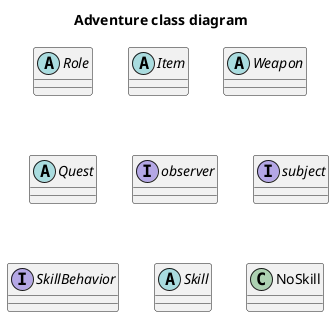 @startuml 
title Adventure class diagram
abstract class Role
abstract class Item
abstract class Weapon
abstract class Quest

interface observer
interface subject

interface SkillBehavior
abstract class Skill
class NoSkill



@enduml